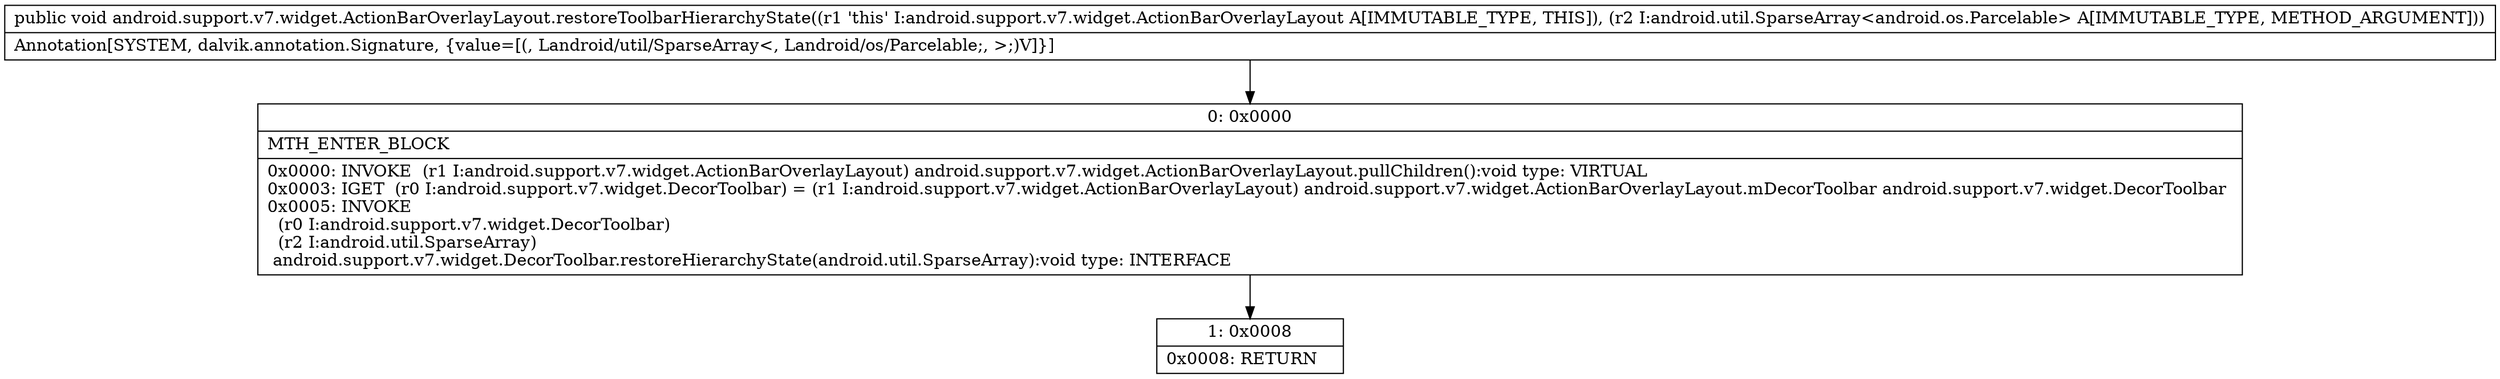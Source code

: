 digraph "CFG forandroid.support.v7.widget.ActionBarOverlayLayout.restoreToolbarHierarchyState(Landroid\/util\/SparseArray;)V" {
Node_0 [shape=record,label="{0\:\ 0x0000|MTH_ENTER_BLOCK\l|0x0000: INVOKE  (r1 I:android.support.v7.widget.ActionBarOverlayLayout) android.support.v7.widget.ActionBarOverlayLayout.pullChildren():void type: VIRTUAL \l0x0003: IGET  (r0 I:android.support.v7.widget.DecorToolbar) = (r1 I:android.support.v7.widget.ActionBarOverlayLayout) android.support.v7.widget.ActionBarOverlayLayout.mDecorToolbar android.support.v7.widget.DecorToolbar \l0x0005: INVOKE  \l  (r0 I:android.support.v7.widget.DecorToolbar)\l  (r2 I:android.util.SparseArray)\l android.support.v7.widget.DecorToolbar.restoreHierarchyState(android.util.SparseArray):void type: INTERFACE \l}"];
Node_1 [shape=record,label="{1\:\ 0x0008|0x0008: RETURN   \l}"];
MethodNode[shape=record,label="{public void android.support.v7.widget.ActionBarOverlayLayout.restoreToolbarHierarchyState((r1 'this' I:android.support.v7.widget.ActionBarOverlayLayout A[IMMUTABLE_TYPE, THIS]), (r2 I:android.util.SparseArray\<android.os.Parcelable\> A[IMMUTABLE_TYPE, METHOD_ARGUMENT]))  | Annotation[SYSTEM, dalvik.annotation.Signature, \{value=[(, Landroid\/util\/SparseArray\<, Landroid\/os\/Parcelable;, \>;)V]\}]\l}"];
MethodNode -> Node_0;
Node_0 -> Node_1;
}

